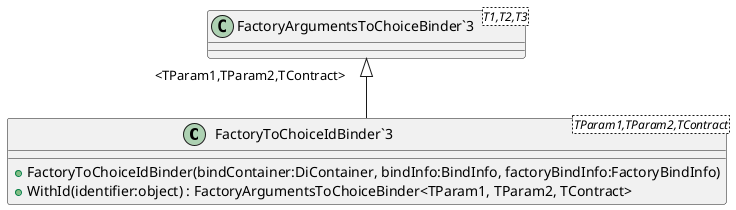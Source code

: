 @startuml
class "FactoryToChoiceIdBinder`3"<TParam1,TParam2,TContract> {
    + FactoryToChoiceIdBinder(bindContainer:DiContainer, bindInfo:BindInfo, factoryBindInfo:FactoryBindInfo)
    + WithId(identifier:object) : FactoryArgumentsToChoiceBinder<TParam1, TParam2, TContract>
}
class "FactoryArgumentsToChoiceBinder`3"<T1,T2,T3> {
}
"FactoryArgumentsToChoiceBinder`3" "<TParam1,TParam2,TContract>" <|-- "FactoryToChoiceIdBinder`3"
@enduml
